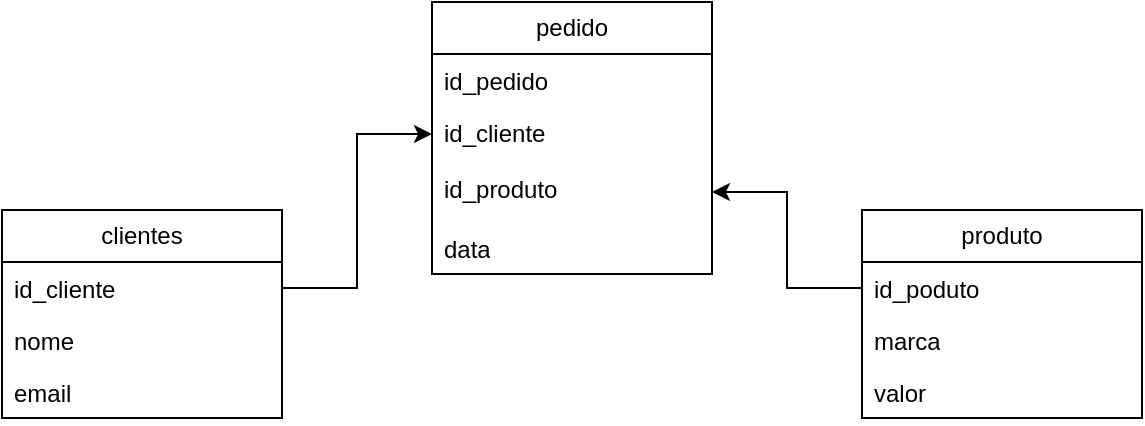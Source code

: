 <mxfile version="26.0.16">
  <diagram name="Page-1" id="SunZ1r-hp2Wj6aM7PKMf">
    <mxGraphModel dx="548" dy="266" grid="1" gridSize="10" guides="1" tooltips="1" connect="1" arrows="1" fold="1" page="1" pageScale="1" pageWidth="850" pageHeight="1100" math="0" shadow="0">
      <root>
        <mxCell id="0" />
        <mxCell id="1" parent="0" />
        <mxCell id="A-93KXf99LTbqpAUuoJA-11" value="clientes" style="swimlane;fontStyle=0;childLayout=stackLayout;horizontal=1;startSize=26;fillColor=none;horizontalStack=0;resizeParent=1;resizeParentMax=0;resizeLast=0;collapsible=1;marginBottom=0;whiteSpace=wrap;html=1;" vertex="1" parent="1">
          <mxGeometry x="140" y="114" width="140" height="104" as="geometry" />
        </mxCell>
        <mxCell id="A-93KXf99LTbqpAUuoJA-12" value="id_cliente" style="text;strokeColor=none;fillColor=none;align=left;verticalAlign=top;spacingLeft=4;spacingRight=4;overflow=hidden;rotatable=0;points=[[0,0.5],[1,0.5]];portConstraint=eastwest;whiteSpace=wrap;html=1;" vertex="1" parent="A-93KXf99LTbqpAUuoJA-11">
          <mxGeometry y="26" width="140" height="26" as="geometry" />
        </mxCell>
        <mxCell id="A-93KXf99LTbqpAUuoJA-13" value="nome" style="text;strokeColor=none;fillColor=none;align=left;verticalAlign=top;spacingLeft=4;spacingRight=4;overflow=hidden;rotatable=0;points=[[0,0.5],[1,0.5]];portConstraint=eastwest;whiteSpace=wrap;html=1;" vertex="1" parent="A-93KXf99LTbqpAUuoJA-11">
          <mxGeometry y="52" width="140" height="26" as="geometry" />
        </mxCell>
        <mxCell id="A-93KXf99LTbqpAUuoJA-14" value="email" style="text;strokeColor=none;fillColor=none;align=left;verticalAlign=top;spacingLeft=4;spacingRight=4;overflow=hidden;rotatable=0;points=[[0,0.5],[1,0.5]];portConstraint=eastwest;whiteSpace=wrap;html=1;" vertex="1" parent="A-93KXf99LTbqpAUuoJA-11">
          <mxGeometry y="78" width="140" height="26" as="geometry" />
        </mxCell>
        <mxCell id="A-93KXf99LTbqpAUuoJA-15" value="produto" style="swimlane;fontStyle=0;childLayout=stackLayout;horizontal=1;startSize=26;fillColor=none;horizontalStack=0;resizeParent=1;resizeParentMax=0;resizeLast=0;collapsible=1;marginBottom=0;whiteSpace=wrap;html=1;" vertex="1" parent="1">
          <mxGeometry x="570" y="114" width="140" height="104" as="geometry" />
        </mxCell>
        <mxCell id="A-93KXf99LTbqpAUuoJA-16" value="id_poduto" style="text;strokeColor=none;fillColor=none;align=left;verticalAlign=top;spacingLeft=4;spacingRight=4;overflow=hidden;rotatable=0;points=[[0,0.5],[1,0.5]];portConstraint=eastwest;whiteSpace=wrap;html=1;" vertex="1" parent="A-93KXf99LTbqpAUuoJA-15">
          <mxGeometry y="26" width="140" height="26" as="geometry" />
        </mxCell>
        <mxCell id="A-93KXf99LTbqpAUuoJA-17" value="marca" style="text;strokeColor=none;fillColor=none;align=left;verticalAlign=top;spacingLeft=4;spacingRight=4;overflow=hidden;rotatable=0;points=[[0,0.5],[1,0.5]];portConstraint=eastwest;whiteSpace=wrap;html=1;" vertex="1" parent="A-93KXf99LTbqpAUuoJA-15">
          <mxGeometry y="52" width="140" height="26" as="geometry" />
        </mxCell>
        <mxCell id="A-93KXf99LTbqpAUuoJA-18" value="valor" style="text;strokeColor=none;fillColor=none;align=left;verticalAlign=top;spacingLeft=4;spacingRight=4;overflow=hidden;rotatable=0;points=[[0,0.5],[1,0.5]];portConstraint=eastwest;whiteSpace=wrap;html=1;" vertex="1" parent="A-93KXf99LTbqpAUuoJA-15">
          <mxGeometry y="78" width="140" height="26" as="geometry" />
        </mxCell>
        <mxCell id="A-93KXf99LTbqpAUuoJA-19" value="pedido" style="swimlane;fontStyle=0;childLayout=stackLayout;horizontal=1;startSize=26;fillColor=none;horizontalStack=0;resizeParent=1;resizeParentMax=0;resizeLast=0;collapsible=1;marginBottom=0;whiteSpace=wrap;html=1;" vertex="1" parent="1">
          <mxGeometry x="355" y="10" width="140" height="136" as="geometry" />
        </mxCell>
        <mxCell id="A-93KXf99LTbqpAUuoJA-20" value="id_pedido" style="text;strokeColor=none;fillColor=none;align=left;verticalAlign=top;spacingLeft=4;spacingRight=4;overflow=hidden;rotatable=0;points=[[0,0.5],[1,0.5]];portConstraint=eastwest;whiteSpace=wrap;html=1;" vertex="1" parent="A-93KXf99LTbqpAUuoJA-19">
          <mxGeometry y="26" width="140" height="26" as="geometry" />
        </mxCell>
        <mxCell id="A-93KXf99LTbqpAUuoJA-21" value="id_cliente" style="text;strokeColor=none;fillColor=none;align=left;verticalAlign=top;spacingLeft=4;spacingRight=4;overflow=hidden;rotatable=0;points=[[0,0.5],[1,0.5]];portConstraint=eastwest;whiteSpace=wrap;html=1;" vertex="1" parent="A-93KXf99LTbqpAUuoJA-19">
          <mxGeometry y="52" width="140" height="28" as="geometry" />
        </mxCell>
        <mxCell id="A-93KXf99LTbqpAUuoJA-22" value="id_produto" style="text;strokeColor=none;fillColor=none;align=left;verticalAlign=top;spacingLeft=4;spacingRight=4;overflow=hidden;rotatable=0;points=[[0,0.5],[1,0.5]];portConstraint=eastwest;whiteSpace=wrap;html=1;" vertex="1" parent="A-93KXf99LTbqpAUuoJA-19">
          <mxGeometry y="80" width="140" height="30" as="geometry" />
        </mxCell>
        <mxCell id="A-93KXf99LTbqpAUuoJA-24" value="data" style="text;strokeColor=none;fillColor=none;align=left;verticalAlign=top;spacingLeft=4;spacingRight=4;overflow=hidden;rotatable=0;points=[[0,0.5],[1,0.5]];portConstraint=eastwest;whiteSpace=wrap;html=1;" vertex="1" parent="A-93KXf99LTbqpAUuoJA-19">
          <mxGeometry y="110" width="140" height="26" as="geometry" />
        </mxCell>
        <mxCell id="A-93KXf99LTbqpAUuoJA-25" style="edgeStyle=orthogonalEdgeStyle;rounded=0;orthogonalLoop=1;jettySize=auto;html=1;" edge="1" parent="1" source="A-93KXf99LTbqpAUuoJA-12" target="A-93KXf99LTbqpAUuoJA-21">
          <mxGeometry relative="1" as="geometry" />
        </mxCell>
        <mxCell id="A-93KXf99LTbqpAUuoJA-27" style="edgeStyle=orthogonalEdgeStyle;rounded=0;orthogonalLoop=1;jettySize=auto;html=1;" edge="1" parent="1" source="A-93KXf99LTbqpAUuoJA-16" target="A-93KXf99LTbqpAUuoJA-22">
          <mxGeometry relative="1" as="geometry" />
        </mxCell>
      </root>
    </mxGraphModel>
  </diagram>
</mxfile>
